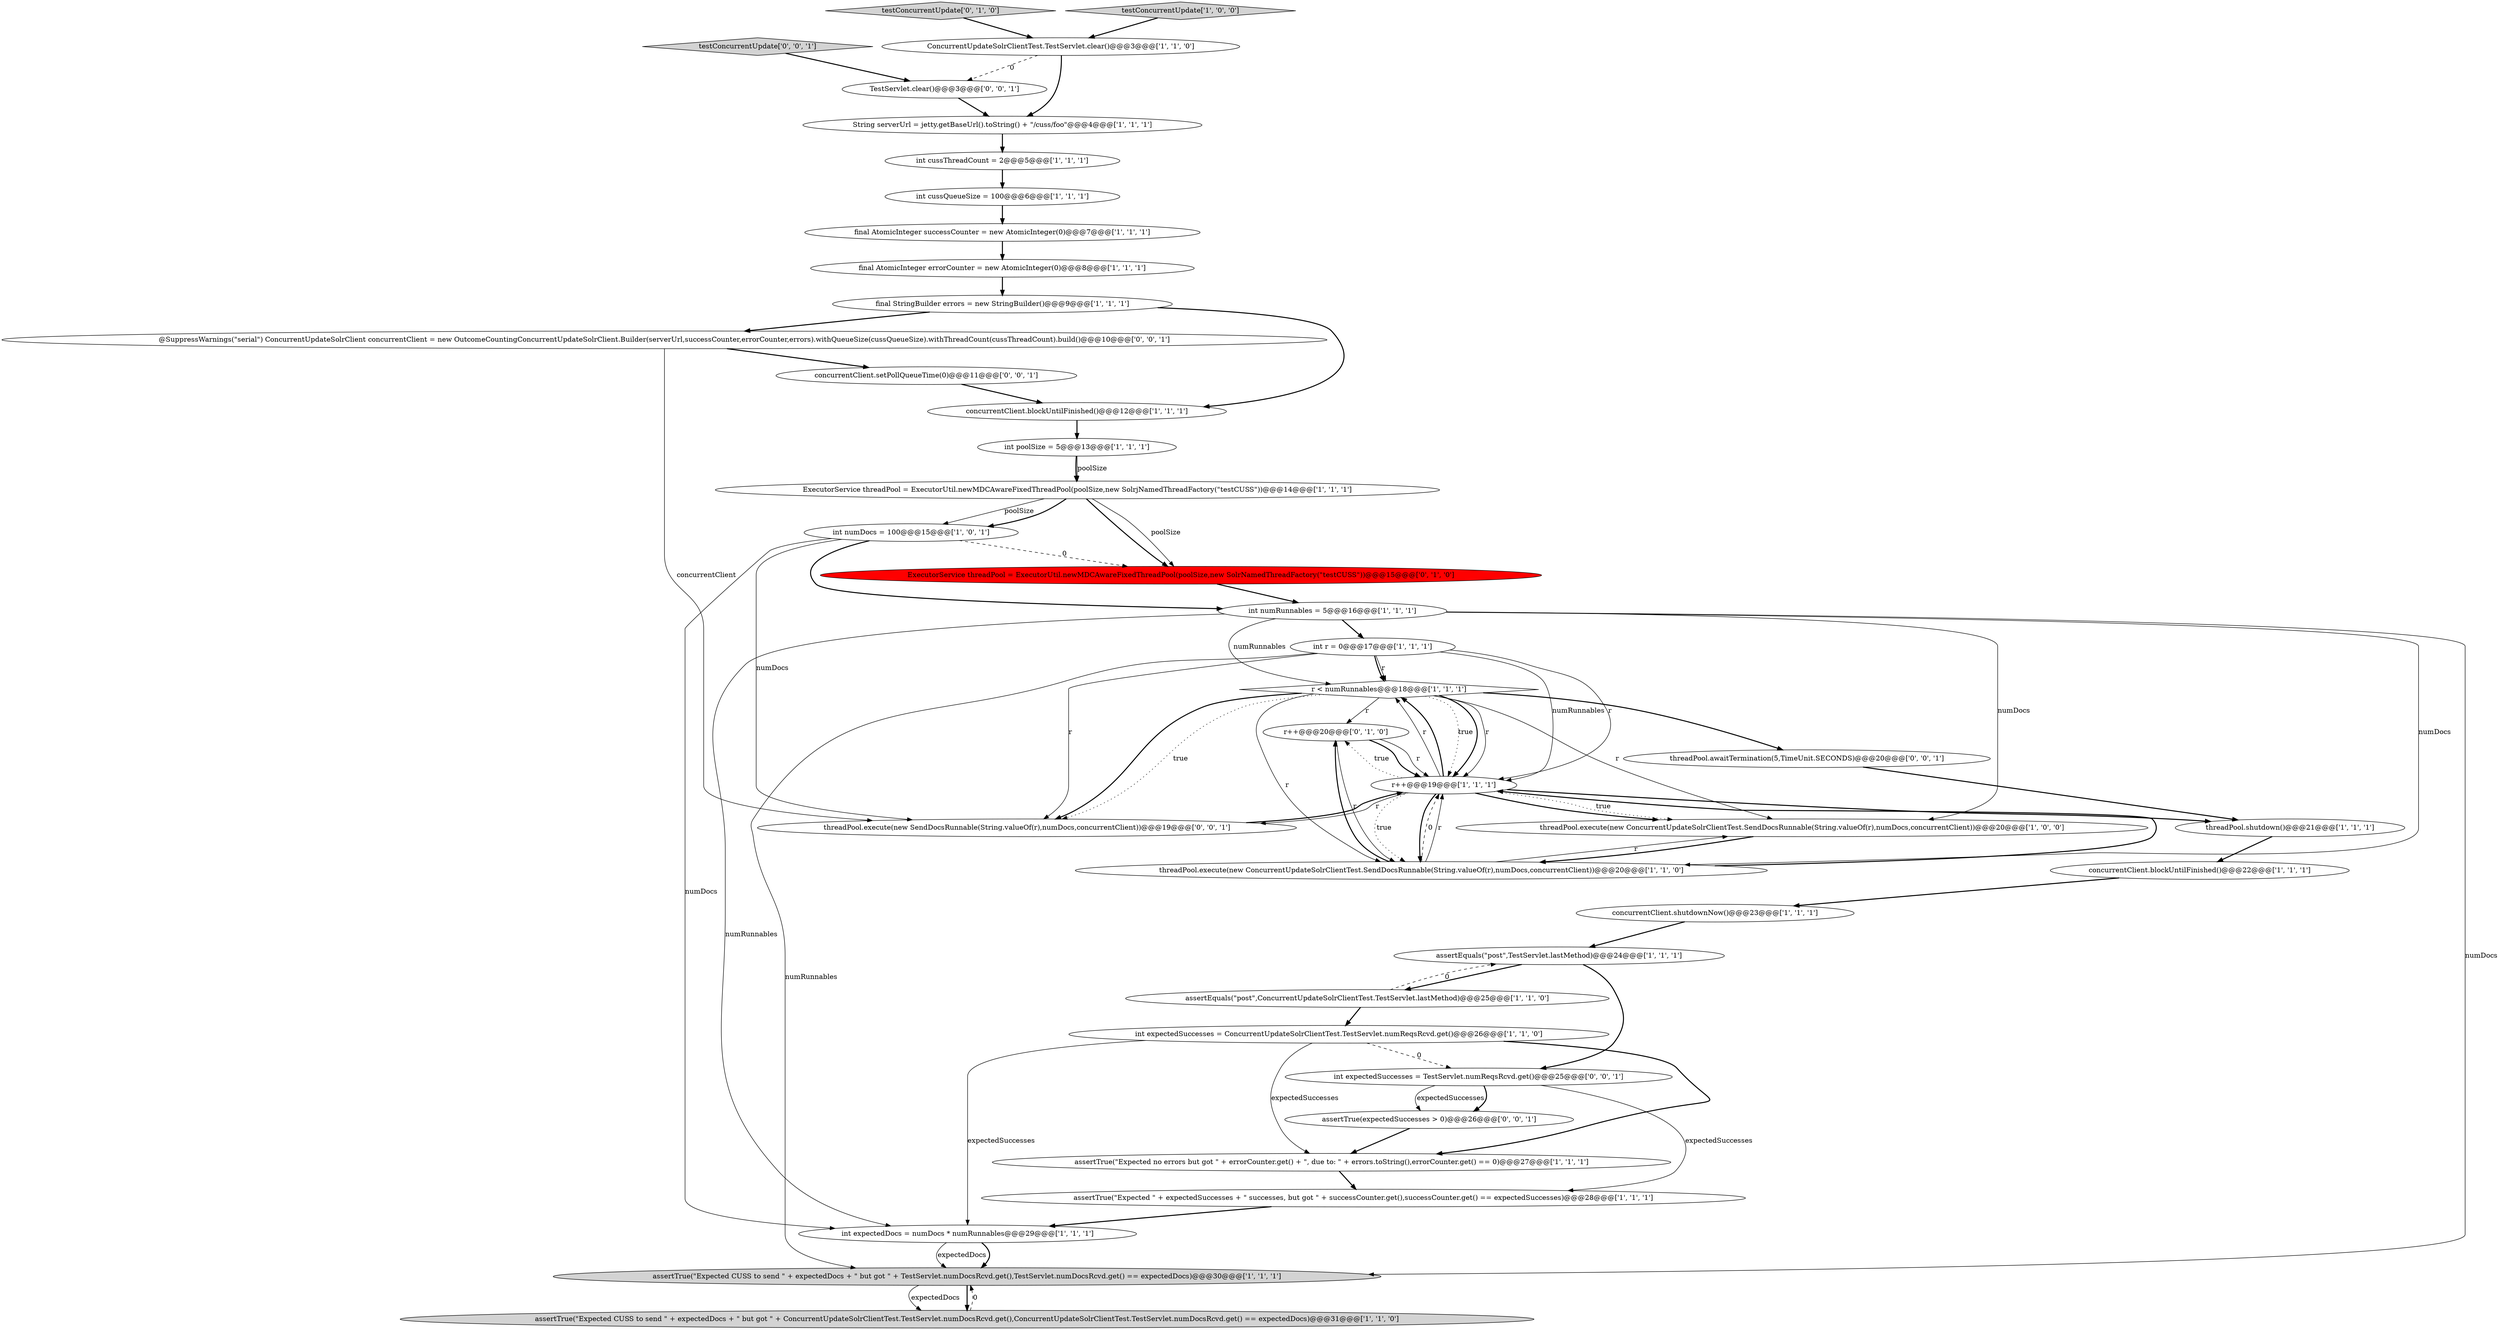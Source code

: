 digraph {
1 [style = filled, label = "r < numRunnables@@@18@@@['1', '1', '1']", fillcolor = white, shape = diamond image = "AAA0AAABBB1BBB"];
29 [style = filled, label = "testConcurrentUpdate['0', '1', '0']", fillcolor = lightgray, shape = diamond image = "AAA0AAABBB2BBB"];
31 [style = filled, label = "r++@@@20@@@['0', '1', '0']", fillcolor = white, shape = ellipse image = "AAA0AAABBB2BBB"];
15 [style = filled, label = "testConcurrentUpdate['1', '0', '0']", fillcolor = lightgray, shape = diamond image = "AAA0AAABBB1BBB"];
23 [style = filled, label = "final AtomicInteger errorCounter = new AtomicInteger(0)@@@8@@@['1', '1', '1']", fillcolor = white, shape = ellipse image = "AAA0AAABBB1BBB"];
33 [style = filled, label = "threadPool.execute(new SendDocsRunnable(String.valueOf(r),numDocs,concurrentClient))@@@19@@@['0', '0', '1']", fillcolor = white, shape = ellipse image = "AAA0AAABBB3BBB"];
35 [style = filled, label = "assertTrue(expectedSuccesses > 0)@@@26@@@['0', '0', '1']", fillcolor = white, shape = ellipse image = "AAA0AAABBB3BBB"];
22 [style = filled, label = "ExecutorService threadPool = ExecutorUtil.newMDCAwareFixedThreadPool(poolSize,new SolrjNamedThreadFactory(\"testCUSS\"))@@@14@@@['1', '1', '1']", fillcolor = white, shape = ellipse image = "AAA0AAABBB1BBB"];
32 [style = filled, label = "concurrentClient.setPollQueueTime(0)@@@11@@@['0', '0', '1']", fillcolor = white, shape = ellipse image = "AAA0AAABBB3BBB"];
10 [style = filled, label = "final AtomicInteger successCounter = new AtomicInteger(0)@@@7@@@['1', '1', '1']", fillcolor = white, shape = ellipse image = "AAA0AAABBB1BBB"];
30 [style = filled, label = "ExecutorService threadPool = ExecutorUtil.newMDCAwareFixedThreadPool(poolSize,new SolrNamedThreadFactory(\"testCUSS\"))@@@15@@@['0', '1', '0']", fillcolor = red, shape = ellipse image = "AAA1AAABBB2BBB"];
25 [style = filled, label = "assertTrue(\"Expected CUSS to send \" + expectedDocs + \" but got \" + TestServlet.numDocsRcvd.get(),TestServlet.numDocsRcvd.get() == expectedDocs)@@@30@@@['1', '1', '1']", fillcolor = lightgray, shape = ellipse image = "AAA0AAABBB1BBB"];
18 [style = filled, label = "assertTrue(\"Expected no errors but got \" + errorCounter.get() + \", due to: \" + errors.toString(),errorCounter.get() == 0)@@@27@@@['1', '1', '1']", fillcolor = white, shape = ellipse image = "AAA0AAABBB1BBB"];
39 [style = filled, label = "testConcurrentUpdate['0', '0', '1']", fillcolor = lightgray, shape = diamond image = "AAA0AAABBB3BBB"];
7 [style = filled, label = "concurrentClient.blockUntilFinished()@@@22@@@['1', '1', '1']", fillcolor = white, shape = ellipse image = "AAA0AAABBB1BBB"];
4 [style = filled, label = "concurrentClient.blockUntilFinished()@@@12@@@['1', '1', '1']", fillcolor = white, shape = ellipse image = "AAA0AAABBB1BBB"];
11 [style = filled, label = "int expectedSuccesses = ConcurrentUpdateSolrClientTest.TestServlet.numReqsRcvd.get()@@@26@@@['1', '1', '0']", fillcolor = white, shape = ellipse image = "AAA0AAABBB1BBB"];
0 [style = filled, label = "r++@@@19@@@['1', '1', '1']", fillcolor = white, shape = ellipse image = "AAA0AAABBB1BBB"];
24 [style = filled, label = "threadPool.execute(new ConcurrentUpdateSolrClientTest.SendDocsRunnable(String.valueOf(r),numDocs,concurrentClient))@@@20@@@['1', '1', '0']", fillcolor = white, shape = ellipse image = "AAA0AAABBB1BBB"];
26 [style = filled, label = "int r = 0@@@17@@@['1', '1', '1']", fillcolor = white, shape = ellipse image = "AAA0AAABBB1BBB"];
12 [style = filled, label = "concurrentClient.shutdownNow()@@@23@@@['1', '1', '1']", fillcolor = white, shape = ellipse image = "AAA0AAABBB1BBB"];
34 [style = filled, label = "@SuppressWarnings(\"serial\") ConcurrentUpdateSolrClient concurrentClient = new OutcomeCountingConcurrentUpdateSolrClient.Builder(serverUrl,successCounter,errorCounter,errors).withQueueSize(cussQueueSize).withThreadCount(cussThreadCount).build()@@@10@@@['0', '0', '1']", fillcolor = white, shape = ellipse image = "AAA0AAABBB3BBB"];
21 [style = filled, label = "int expectedDocs = numDocs * numRunnables@@@29@@@['1', '1', '1']", fillcolor = white, shape = ellipse image = "AAA0AAABBB1BBB"];
19 [style = filled, label = "int cussQueueSize = 100@@@6@@@['1', '1', '1']", fillcolor = white, shape = ellipse image = "AAA0AAABBB1BBB"];
14 [style = filled, label = "String serverUrl = jetty.getBaseUrl().toString() + \"/cuss/foo\"@@@4@@@['1', '1', '1']", fillcolor = white, shape = ellipse image = "AAA0AAABBB1BBB"];
8 [style = filled, label = "threadPool.shutdown()@@@21@@@['1', '1', '1']", fillcolor = white, shape = ellipse image = "AAA0AAABBB1BBB"];
38 [style = filled, label = "TestServlet.clear()@@@3@@@['0', '0', '1']", fillcolor = white, shape = ellipse image = "AAA0AAABBB3BBB"];
36 [style = filled, label = "threadPool.awaitTermination(5,TimeUnit.SECONDS)@@@20@@@['0', '0', '1']", fillcolor = white, shape = ellipse image = "AAA0AAABBB3BBB"];
17 [style = filled, label = "int poolSize = 5@@@13@@@['1', '1', '1']", fillcolor = white, shape = ellipse image = "AAA0AAABBB1BBB"];
6 [style = filled, label = "final StringBuilder errors = new StringBuilder()@@@9@@@['1', '1', '1']", fillcolor = white, shape = ellipse image = "AAA0AAABBB1BBB"];
2 [style = filled, label = "int numDocs = 100@@@15@@@['1', '0', '1']", fillcolor = white, shape = ellipse image = "AAA0AAABBB1BBB"];
9 [style = filled, label = "assertTrue(\"Expected \" + expectedSuccesses + \" successes, but got \" + successCounter.get(),successCounter.get() == expectedSuccesses)@@@28@@@['1', '1', '1']", fillcolor = white, shape = ellipse image = "AAA0AAABBB1BBB"];
20 [style = filled, label = "int numRunnables = 5@@@16@@@['1', '1', '1']", fillcolor = white, shape = ellipse image = "AAA0AAABBB1BBB"];
37 [style = filled, label = "int expectedSuccesses = TestServlet.numReqsRcvd.get()@@@25@@@['0', '0', '1']", fillcolor = white, shape = ellipse image = "AAA0AAABBB3BBB"];
13 [style = filled, label = "ConcurrentUpdateSolrClientTest.TestServlet.clear()@@@3@@@['1', '1', '0']", fillcolor = white, shape = ellipse image = "AAA0AAABBB1BBB"];
27 [style = filled, label = "assertEquals(\"post\",TestServlet.lastMethod)@@@24@@@['1', '1', '1']", fillcolor = white, shape = ellipse image = "AAA0AAABBB1BBB"];
16 [style = filled, label = "int cussThreadCount = 2@@@5@@@['1', '1', '1']", fillcolor = white, shape = ellipse image = "AAA0AAABBB1BBB"];
3 [style = filled, label = "threadPool.execute(new ConcurrentUpdateSolrClientTest.SendDocsRunnable(String.valueOf(r),numDocs,concurrentClient))@@@20@@@['1', '0', '0']", fillcolor = white, shape = ellipse image = "AAA0AAABBB1BBB"];
28 [style = filled, label = "assertTrue(\"Expected CUSS to send \" + expectedDocs + \" but got \" + ConcurrentUpdateSolrClientTest.TestServlet.numDocsRcvd.get(),ConcurrentUpdateSolrClientTest.TestServlet.numDocsRcvd.get() == expectedDocs)@@@31@@@['1', '1', '0']", fillcolor = lightgray, shape = ellipse image = "AAA0AAABBB1BBB"];
5 [style = filled, label = "assertEquals(\"post\",ConcurrentUpdateSolrClientTest.TestServlet.lastMethod)@@@25@@@['1', '1', '0']", fillcolor = white, shape = ellipse image = "AAA0AAABBB1BBB"];
17->22 [style = solid, label="poolSize"];
1->31 [style = solid, label="r"];
24->3 [style = solid, label="r"];
3->24 [style = bold, label=""];
20->26 [style = bold, label=""];
30->20 [style = bold, label=""];
24->0 [style = dashed, label="0"];
26->25 [style = solid, label="numRunnables"];
20->1 [style = solid, label="numRunnables"];
22->30 [style = bold, label=""];
2->33 [style = solid, label="numDocs"];
0->31 [style = dotted, label="true"];
33->0 [style = bold, label=""];
22->2 [style = solid, label="poolSize"];
1->33 [style = bold, label=""];
11->18 [style = solid, label="expectedSuccesses"];
0->24 [style = dotted, label="true"];
0->24 [style = bold, label=""];
34->33 [style = solid, label="concurrentClient"];
0->8 [style = bold, label=""];
9->21 [style = bold, label=""];
39->38 [style = bold, label=""];
25->28 [style = solid, label="expectedDocs"];
1->3 [style = solid, label="r"];
34->32 [style = bold, label=""];
32->4 [style = bold, label=""];
0->3 [style = dotted, label="true"];
1->0 [style = dotted, label="true"];
27->5 [style = bold, label=""];
13->14 [style = bold, label=""];
14->16 [style = bold, label=""];
0->3 [style = bold, label=""];
24->0 [style = solid, label="r"];
2->20 [style = bold, label=""];
25->28 [style = bold, label=""];
15->13 [style = bold, label=""];
35->18 [style = bold, label=""];
26->0 [style = solid, label="numRunnables"];
24->0 [style = bold, label=""];
26->1 [style = bold, label=""];
11->21 [style = solid, label="expectedSuccesses"];
1->0 [style = bold, label=""];
21->25 [style = bold, label=""];
16->19 [style = bold, label=""];
2->30 [style = dashed, label="0"];
11->18 [style = bold, label=""];
26->33 [style = solid, label="r"];
6->4 [style = bold, label=""];
5->27 [style = dashed, label="0"];
1->33 [style = dotted, label="true"];
0->33 [style = solid, label="r"];
18->9 [style = bold, label=""];
1->0 [style = solid, label="r"];
5->11 [style = bold, label=""];
26->1 [style = solid, label="r"];
20->21 [style = solid, label="numRunnables"];
0->1 [style = solid, label="r"];
37->35 [style = solid, label="expectedSuccesses"];
22->2 [style = bold, label=""];
4->17 [style = bold, label=""];
6->34 [style = bold, label=""];
20->24 [style = solid, label="numDocs"];
20->3 [style = solid, label="numDocs"];
31->0 [style = bold, label=""];
31->24 [style = solid, label="r"];
19->10 [style = bold, label=""];
13->38 [style = dashed, label="0"];
28->25 [style = dashed, label="0"];
27->37 [style = bold, label=""];
24->31 [style = bold, label=""];
10->23 [style = bold, label=""];
0->1 [style = bold, label=""];
23->6 [style = bold, label=""];
36->8 [style = bold, label=""];
37->35 [style = bold, label=""];
1->24 [style = solid, label="r"];
12->27 [style = bold, label=""];
26->0 [style = solid, label="r"];
7->12 [style = bold, label=""];
2->21 [style = solid, label="numDocs"];
17->22 [style = bold, label=""];
1->36 [style = bold, label=""];
22->30 [style = solid, label="poolSize"];
8->7 [style = bold, label=""];
38->14 [style = bold, label=""];
31->0 [style = solid, label="r"];
37->9 [style = solid, label="expectedSuccesses"];
21->25 [style = solid, label="expectedDocs"];
11->37 [style = dashed, label="0"];
20->25 [style = solid, label="numDocs"];
29->13 [style = bold, label=""];
}
